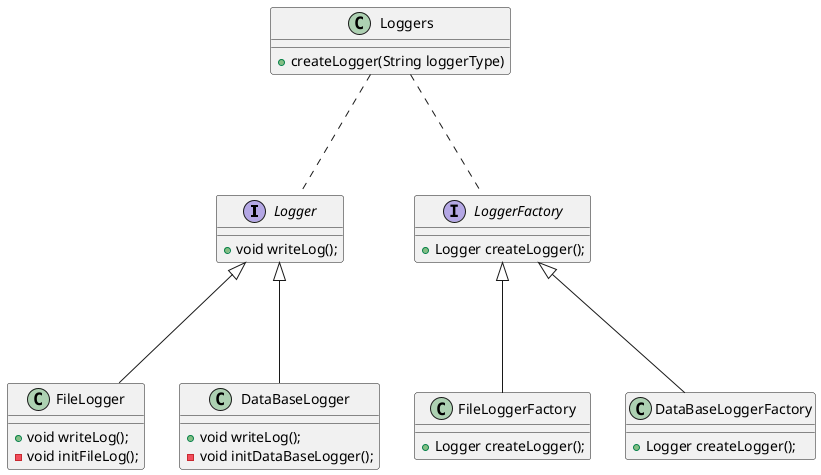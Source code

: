 @startuml

interface Logger
interface LoggerFactory

Logger <|--- FileLogger
Logger <|--- DataBaseLogger
LoggerFactory <|--- FileLoggerFactory
LoggerFactory <|--- DataBaseLoggerFactory
Loggers ... LoggerFactory
Loggers ... Logger

interface Logger {
  + void writeLog();
}

interface LoggerFactory {
  + Logger createLogger();
}

class FileLogger {
  + void writeLog();
  - void initFileLog();
}

class DataBaseLogger {
  + void writeLog();
  - void initDataBaseLogger();
}

class FileLoggerFactory {
  + Logger createLogger();
}

class DataBaseLoggerFactory {
  + Logger createLogger();
}

class Loggers{
    + createLogger(String loggerType)
}
@enduml